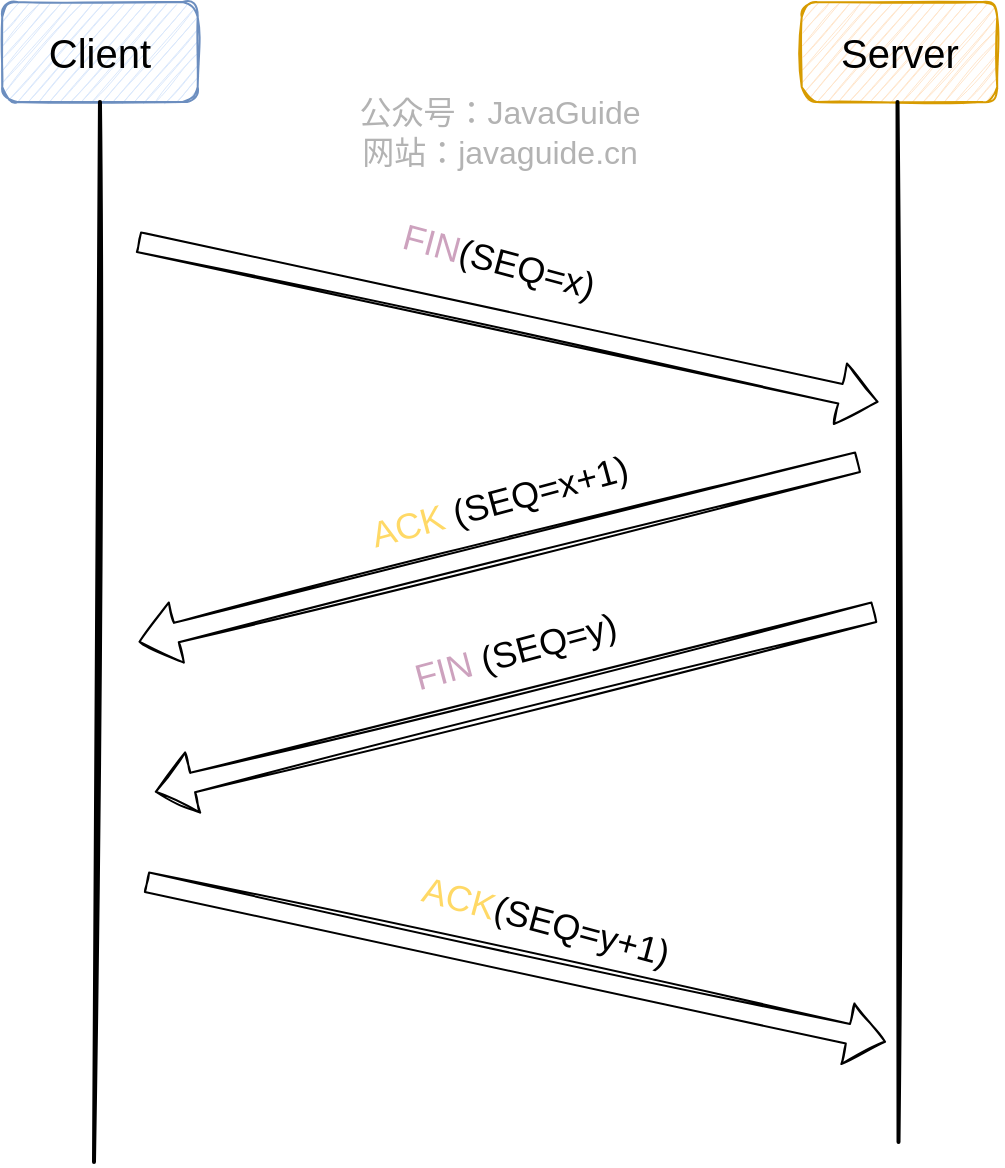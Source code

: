 <mxfile version="13.4.5" type="device"><diagram id="wcNzZLoUwuyfQb5zXRwy" name="Page-1"><mxGraphModel dx="1106" dy="997" grid="1" gridSize="10" guides="1" tooltips="1" connect="1" arrows="1" fold="1" page="1" pageScale="1" pageWidth="1169" pageHeight="1654" math="0" shadow="0"><root><mxCell id="0"/><mxCell id="1" parent="0"/><mxCell id="UIgfqq-fLzzZ7RfgZF5H-1" value="Client" style="rounded=1;whiteSpace=wrap;html=1;fillColor=#dae8fc;strokeColor=#6c8ebf;comic=1;shadow=0;strokeWidth=1;fontSize=20;sketch=1;" parent="1" vertex="1"><mxGeometry x="74.11" y="180" width="97.74" height="50" as="geometry"/></mxCell><mxCell id="UIgfqq-fLzzZ7RfgZF5H-2" value="Server" style="rounded=1;whiteSpace=wrap;html=1;fillColor=#ffe6cc;strokeColor=#d79b00;comic=1;shadow=0;strokeWidth=1;fontSize=20;sketch=1;" parent="1" vertex="1"><mxGeometry x="473.87" y="180" width="97.74" height="50" as="geometry"/></mxCell><mxCell id="UIgfqq-fLzzZ7RfgZF5H-3" value="" style="endArrow=none;html=1;fontSize=22;entryX=0.5;entryY=1;entryDx=0;entryDy=0;strokeWidth=2;shadow=0;sketch=1;" parent="1" target="UIgfqq-fLzzZ7RfgZF5H-1" edge="1"><mxGeometry width="50" height="50" relative="1" as="geometry"><mxPoint x="120" y="760" as="sourcePoint"/><mxPoint x="172.262" y="270" as="targetPoint"/></mxGeometry></mxCell><mxCell id="UIgfqq-fLzzZ7RfgZF5H-4" value="" style="endArrow=none;html=1;fontSize=22;entryX=0.5;entryY=1;entryDx=0;entryDy=0;strokeWidth=2;shadow=0;sketch=1;" parent="1" edge="1"><mxGeometry width="50" height="50" relative="1" as="geometry"><mxPoint x="522.262" y="750" as="sourcePoint"/><mxPoint x="521.762" y="230" as="targetPoint"/></mxGeometry></mxCell><mxCell id="UIgfqq-fLzzZ7RfgZF5H-5" value="" style="endArrow=classic;html=1;strokeWidth=1;fontSize=19;shape=flexArrow;shadow=0;sketch=1;" parent="1" edge="1"><mxGeometry width="50" height="50" relative="1" as="geometry"><mxPoint x="142" y="300" as="sourcePoint"/><mxPoint x="512.262" y="380" as="targetPoint"/></mxGeometry></mxCell><mxCell id="UIgfqq-fLzzZ7RfgZF5H-6" value="" style="endArrow=classic;html=1;strokeWidth=1;fontSize=19;shape=flexArrow;shadow=0;sketch=1;" parent="1" edge="1"><mxGeometry width="50" height="50" relative="1" as="geometry"><mxPoint x="502.262" y="410" as="sourcePoint"/><mxPoint x="142.262" y="500" as="targetPoint"/></mxGeometry></mxCell><mxCell id="UIgfqq-fLzzZ7RfgZF5H-7" value="" style="endArrow=classic;html=1;strokeWidth=1;fontSize=19;shape=flexArrow;shadow=0;sketch=1;" parent="1" edge="1"><mxGeometry width="50" height="50" relative="1" as="geometry"><mxPoint x="146.012" y="620" as="sourcePoint"/><mxPoint x="516.012" y="700" as="targetPoint"/></mxGeometry></mxCell><mxCell id="UIgfqq-fLzzZ7RfgZF5H-8" value="&lt;font color=&quot;#cda2be&quot; style=&quot;font-size: 18px;&quot;&gt;FIN&lt;/font&gt;(SEQ=x)" style="text;html=1;strokeColor=none;fillColor=none;align=center;verticalAlign=middle;whiteSpace=wrap;rounded=0;shadow=0;comic=1;fontSize=18;rotation=15;sketch=1;" parent="1" vertex="1"><mxGeometry x="192.262" y="300" width="261.2" height="20" as="geometry"/></mxCell><mxCell id="UIgfqq-fLzzZ7RfgZF5H-9" value="&lt;font color=&quot;#ffd966&quot; style=&quot;font-size: 18px;&quot;&gt;ACK&lt;/font&gt; (SEQ=x+1)" style="text;html=1;strokeColor=none;fillColor=none;align=center;verticalAlign=middle;whiteSpace=wrap;rounded=0;shadow=0;comic=1;fontSize=18;rotation=-15;sketch=1;" parent="1" vertex="1"><mxGeometry x="74.112" y="420" width="497.5" height="20" as="geometry"/></mxCell><mxCell id="UIgfqq-fLzzZ7RfgZF5H-10" value="&lt;font color=&quot;#ffd966&quot; style=&quot;font-size: 18px;&quot;&gt;ACK&lt;/font&gt;(SEQ=y+1)" style="text;html=1;strokeColor=none;fillColor=none;align=center;verticalAlign=middle;whiteSpace=wrap;rounded=0;shadow=0;comic=1;fontSize=18;rotation=15;sketch=1;" parent="1" vertex="1"><mxGeometry x="326.012" y="630" width="40" height="20" as="geometry"/></mxCell><mxCell id="UIgfqq-fLzzZ7RfgZF5H-11" value="" style="endArrow=classic;html=1;strokeWidth=1;fontSize=19;shape=flexArrow;shadow=0;sketch=1;" parent="1" edge="1"><mxGeometry width="50" height="50" relative="1" as="geometry"><mxPoint x="510.412" y="485" as="sourcePoint"/><mxPoint x="150.412" y="575" as="targetPoint"/></mxGeometry></mxCell><mxCell id="UIgfqq-fLzzZ7RfgZF5H-12" value="&lt;span style=&quot;color: rgb(205, 162, 190); font-size: 18px;&quot;&gt;FIN&lt;/span&gt;&amp;nbsp;(SEQ=y)" style="text;html=1;strokeColor=none;fillColor=none;align=center;verticalAlign=middle;whiteSpace=wrap;rounded=0;shadow=0;comic=1;fontSize=18;rotation=-15;sketch=1;" parent="1" vertex="1"><mxGeometry x="82.262" y="495" width="497.5" height="20" as="geometry"/></mxCell><mxCell id="UIgfqq-fLzzZ7RfgZF5H-13" value="公众号：JavaGuide&lt;br style=&quot;font-size: 16px&quot;&gt;网站：javaguide.cn" style="text;html=1;strokeColor=none;fillColor=none;align=center;verticalAlign=middle;whiteSpace=wrap;rounded=0;labelBackgroundColor=none;fontSize=16;fontColor=#B3B3B3;rotation=0;sketch=1;shadow=0;" parent="1" vertex="1"><mxGeometry x="237.86" y="240" width="170" height="10" as="geometry"/></mxCell></root></mxGraphModel></diagram></mxfile>